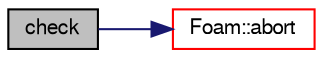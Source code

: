 digraph "check"
{
  bgcolor="transparent";
  edge [fontname="FreeSans",fontsize="10",labelfontname="FreeSans",labelfontsize="10"];
  node [fontname="FreeSans",fontsize="10",shape=record];
  rankdir="LR";
  Node2465 [label="check",height=0.2,width=0.4,color="black", fillcolor="grey75", style="filled", fontcolor="black"];
  Node2465 -> Node2466 [color="midnightblue",fontsize="10",style="solid",fontname="FreeSans"];
  Node2466 [label="Foam::abort",height=0.2,width=0.4,color="red",URL="$a21124.html#a447107a607d03e417307c203fa5fb44b"];
}
